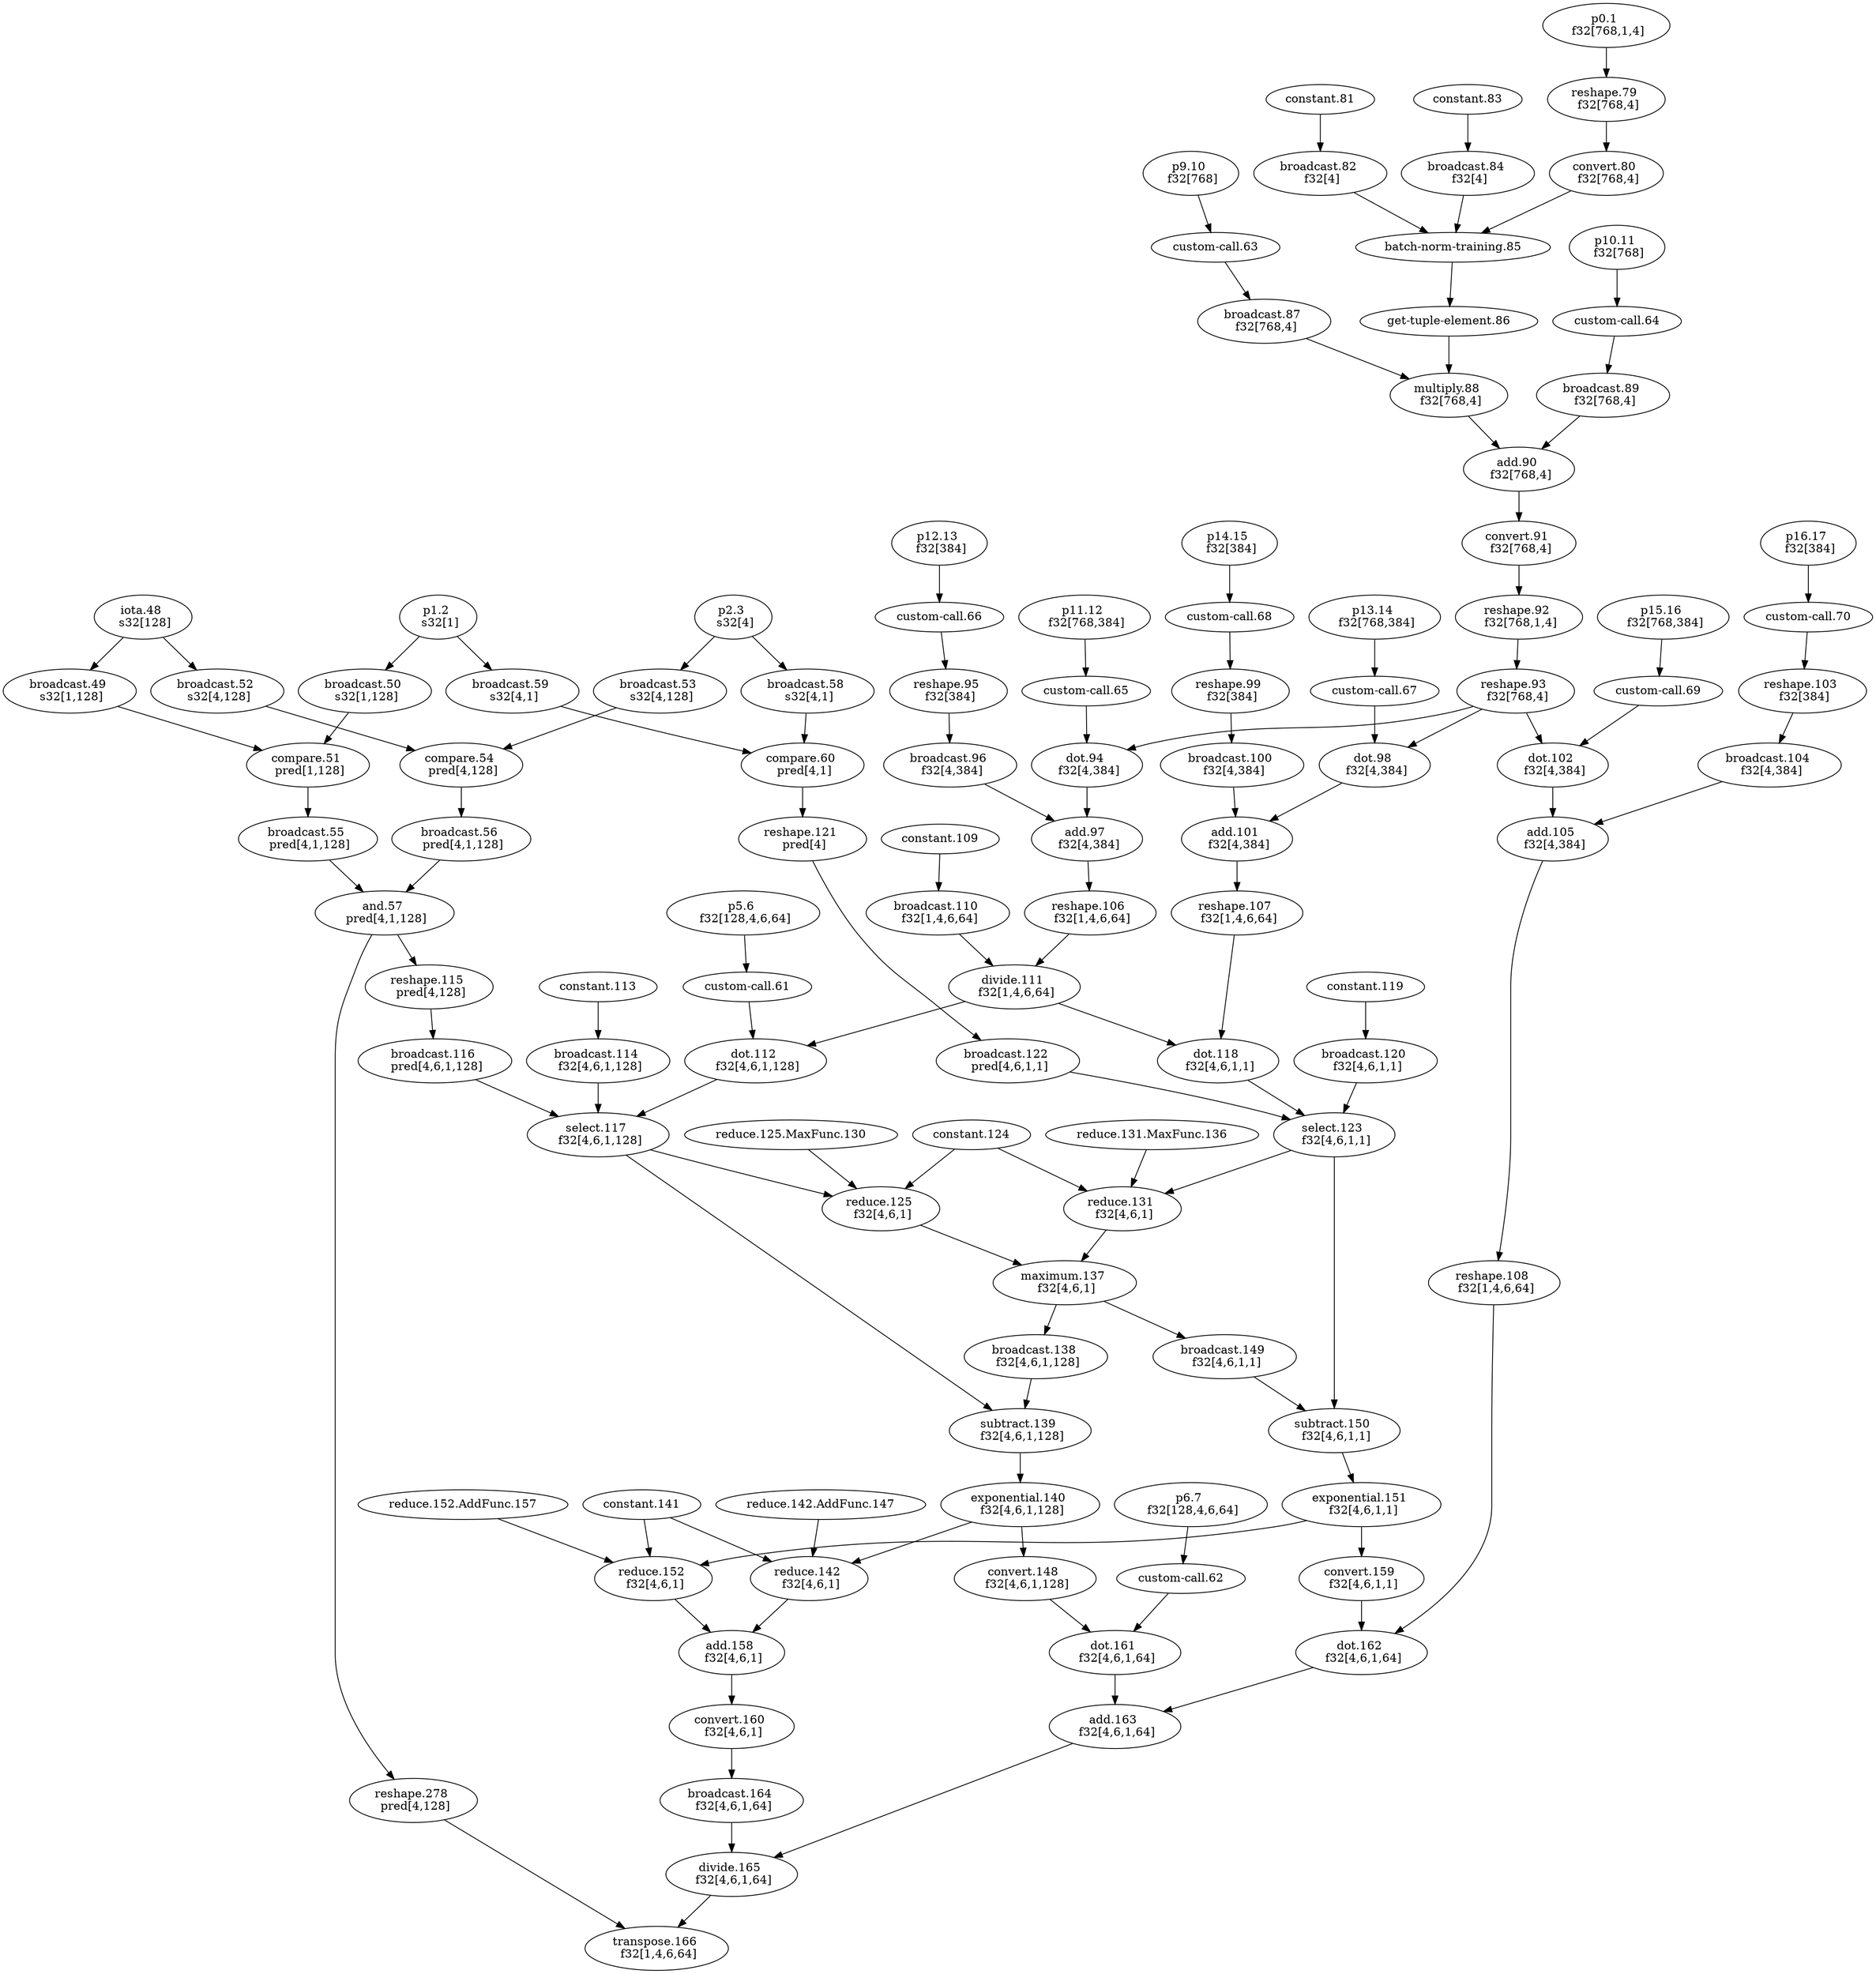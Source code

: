 digraph HloModule { 
	"iota.48" [label="iota.48 \n s32[128]"];
	"broadcast.49" [label="broadcast.49 \n s32[1,128]"];
	"p1.2" [label="p1.2 \n s32[1]"];
	"broadcast.50" [label="broadcast.50 \n s32[1,128]"];
	"compare.51" [label="compare.51 \n pred[1,128]"];
	"broadcast.55" [label="broadcast.55 \n pred[4,1,128]"];
	"broadcast.52" [label="broadcast.52 \n s32[4,128]"];
	"p2.3" [label="p2.3 \n s32[4]"];
	"broadcast.53" [label="broadcast.53 \n s32[4,128]"];
	"compare.54" [label="compare.54 \n pred[4,128]"];
	"broadcast.56" [label="broadcast.56 \n pred[4,1,128]"];
	"and.57" [label="and.57 \n pred[4,1,128]"];
	"reshape.278" [label="reshape.278 \n pred[4,128]"];
	"transpose.166" [label="transpose.166 \n f32[1,4,12,64]"];
	"reshape.115" [label="reshape.115 \n pred[4,128]"];
	"broadcast.116" [label="broadcast.116 \n pred[4,6,1,128]"];
	"p0.1" [label="p0.1 \n f32[768,1,4]"];
	"reshape.79" [label="reshape.79 \n f32[768,4]"];
	"convert.80" [label="convert.80 \n f32[768,4]"];
	"broadcast.82" [label="broadcast.82 \n f32[4]"];
	"broadcast.84" [label="broadcast.84 \n f32[4]"];
	"p9.10" [label="p9.10 \n f32[768]"];
	"broadcast.87" [label="broadcast.87 \n f32[768,4]"];
	"multiply.88" [label="multiply.88 \n f32[768,4]"];
	"p10.11" [label="p10.11 \n f32[768]"];
	"broadcast.89" [label="broadcast.89 \n f32[768,4]"];
	"add.90" [label="add.90 \n f32[768,4]"];
	"convert.91" [label="convert.91 \n f32[768,4]"];
	"reshape.92" [label="reshape.92 \n f32[768,1,4]"];
	"reshape.93" [label="reshape.93 \n f32[768,4]"];
	"p11.12" [label="p11.12 \n f32[768,384]"];
	"dot.94" [label="dot.94 \n f32[4,384]"];
	"p12.13" [label="p12.13 \n f32[384]"];
	"reshape.95" [label="reshape.95 \n f32[384]"];
	"broadcast.96" [label="broadcast.96 \n f32[4,384]"];
	"add.97" [label="add.97 \n f32[4,384]"];
	"reshape.106" [label="reshape.106 \n f32[1,4,6,64]"];
	"broadcast.110" [label="broadcast.110 \n f32[1,4,6,64]"];
	"divide.111" [label="divide.111 \n f32[1,4,6,64]"];
	"p5.6" [label="p5.6 \n f32[128,4,6,64]"];
	"dot.112" [label="dot.112 \n f32[4,6,1,128]"];
	"broadcast.114" [label="broadcast.114 \n f32[4,6,1,128]"];
	"select.117" [label="select.117 \n f32[4,6,1,128]"];
	"reduce.125" [label="reduce.125 \n f32[4,6,1]"];
	"broadcast.59" [label="broadcast.59 \n s32[4,1]"];
	"broadcast.58" [label="broadcast.58 \n s32[4,1]"];
	"compare.60" [label="compare.60 \n pred[4,1]"];
	"reshape.121" [label="reshape.121 \n pred[4]"];
	"broadcast.122" [label="broadcast.122 \n pred[4,6,1,1]"];
	"p13.14" [label="p13.14 \n f32[768,384]"];
	"dot.98" [label="dot.98 \n f32[4,384]"];
	"p14.15" [label="p14.15 \n f32[384]"];
	"reshape.99" [label="reshape.99 \n f32[384]"];
	"broadcast.100" [label="broadcast.100 \n f32[4,384]"];
	"add.101" [label="add.101 \n f32[4,384]"];
	"reshape.107" [label="reshape.107 \n f32[1,4,6,64]"];
	"dot.118" [label="dot.118 \n f32[4,6,1,1]"];
	"broadcast.120" [label="broadcast.120 \n f32[4,6,1,1]"];
	"select.123" [label="select.123 \n f32[4,6,1,1]"];
	"reduce.131" [label="reduce.131 \n f32[4,6,1]"];
	"maximum.137" [label="maximum.137 \n f32[4,6,1]"];
	"broadcast.138" [label="broadcast.138 \n f32[4,6,1,128]"];
	"subtract.139" [label="subtract.139 \n f32[4,6,1,128]"];
	"exponential.140" [label="exponential.140 \n f32[4,6,1,128]"];
	"convert.148" [label="convert.148 \n f32[4,6,1,128]"];
	"p6.7" [label="p6.7 \n f32[128,4,6,64]"];
	"dot.161" [label="dot.161 \n f32[4,6,1,64]"];
	"broadcast.149" [label="broadcast.149 \n f32[4,6,1,1]"];
	"subtract.150" [label="subtract.150 \n f32[4,6,1,1]"];
	"exponential.151" [label="exponential.151 \n f32[4,6,1,1]"];
	"convert.159" [label="convert.159 \n f32[4,6,1,1]"];
	"p15.16" [label="p15.16 \n f32[768,384]"];
	"dot.102" [label="dot.102 \n f32[4,384]"];
	"p16.17" [label="p16.17 \n f32[384]"];
	"reshape.103" [label="reshape.103 \n f32[384]"];
	"broadcast.104" [label="broadcast.104 \n f32[4,384]"];
	"add.105" [label="add.105 \n f32[4,384]"];
	"reshape.108" [label="reshape.108 \n f32[1,4,6,64]"];
	"dot.162" [label="dot.162 \n f32[4,6,1,64]"];
	"add.163" [label="add.163 \n f32[4,6,1,64]"];
	"reduce.142" [label="reduce.142 \n f32[4,6,1]"];
	"reduce.152" [label="reduce.152 \n f32[4,6,1]"];
	"add.158" [label="add.158 \n f32[4,6,1]"];
	"convert.160" [label="convert.160 \n f32[4,6,1]"];
	"broadcast.164" [label="broadcast.164 \n f32[4,6,1,64]"];
	"divide.165" [label="divide.165 \n f32[4,6,1,64]"];
	"transpose.166" [label="transpose.166 \n f32[1,4,6,64]"]; 
 	"iota.48" -> "broadcast.49";
	"p1.2" -> "broadcast.50";
	"broadcast.49" -> "compare.51";
	"broadcast.50" -> "compare.51";
	"compare.51" -> "broadcast.55";
	"iota.48" -> "broadcast.52";
	"p2.3" -> "broadcast.53";
	"broadcast.52" -> "compare.54";
	"broadcast.53" -> "compare.54";
	"compare.54" -> "broadcast.56";
	"broadcast.55" -> "and.57";
	"broadcast.56" -> "and.57";
	"and.57" -> "reshape.278";
	"reshape.278" -> "transpose.166";
	"and.57" -> "reshape.115";
	"reshape.115" -> "broadcast.116";
	"p0.1" -> "reshape.79";
	"reshape.79" -> "convert.80";
	"constant.81" -> "broadcast.82";
	"constant.83" -> "broadcast.84";
	"convert.80" -> "batch-norm-training.85";
	"broadcast.82" -> "batch-norm-training.85";
	"broadcast.84" -> "batch-norm-training.85";
	"batch-norm-training.85" -> "get-tuple-element.86";
	"p9.10" -> "custom-call.63";
	"custom-call.63" -> "broadcast.87";
	"get-tuple-element.86" -> "multiply.88";
	"broadcast.87" -> "multiply.88";
	"p10.11" -> "custom-call.64";
	"custom-call.64" -> "broadcast.89";
	"multiply.88" -> "add.90";
	"broadcast.89" -> "add.90";
	"add.90" -> "convert.91";
	"convert.91" -> "reshape.92";
	"reshape.92" -> "reshape.93";
	"p11.12" -> "custom-call.65";
	"reshape.93" -> "dot.94";
	"custom-call.65" -> "dot.94";
	"p12.13" -> "custom-call.66";
	"custom-call.66" -> "reshape.95";
	"reshape.95" -> "broadcast.96";
	"dot.94" -> "add.97";
	"broadcast.96" -> "add.97";
	"add.97" -> "reshape.106";
	"constant.109" -> "broadcast.110";
	"reshape.106" -> "divide.111";
	"broadcast.110" -> "divide.111";
	"p5.6" -> "custom-call.61";
	"divide.111" -> "dot.112";
	"custom-call.61" -> "dot.112";
	"constant.113" -> "broadcast.114";
	"broadcast.116" -> "select.117";
	"dot.112" -> "select.117";
	"broadcast.114" -> "select.117";
	"select.117" -> "reduce.125";
	"constant.124" -> "reduce.125";
	"reduce.125.MaxFunc.130" -> "reduce.125";
	"p1.2" -> "broadcast.59";
	"p2.3" -> "broadcast.58";
	"broadcast.59" -> "compare.60";
	"broadcast.58" -> "compare.60";
	"compare.60" -> "reshape.121";
	"reshape.121" -> "broadcast.122";
	"p13.14" -> "custom-call.67";
	"reshape.93" -> "dot.98";
	"custom-call.67" -> "dot.98";
	"p14.15" -> "custom-call.68";
	"custom-call.68" -> "reshape.99";
	"reshape.99" -> "broadcast.100";
	"dot.98" -> "add.101";
	"broadcast.100" -> "add.101";
	"add.101" -> "reshape.107";
	"divide.111" -> "dot.118";
	"reshape.107" -> "dot.118";
	"constant.119" -> "broadcast.120";
	"broadcast.122" -> "select.123";
	"dot.118" -> "select.123";
	"broadcast.120" -> "select.123";
	"select.123" -> "reduce.131";
	"constant.124" -> "reduce.131";
	"reduce.131.MaxFunc.136" -> "reduce.131";
	"reduce.125" -> "maximum.137";
	"reduce.131" -> "maximum.137";
	"maximum.137" -> "broadcast.138";
	"select.117" -> "subtract.139";
	"broadcast.138" -> "subtract.139";
	"subtract.139" -> "exponential.140";
	"exponential.140" -> "convert.148";
	"p6.7" -> "custom-call.62";
	"convert.148" -> "dot.161";
	"custom-call.62" -> "dot.161";
	"maximum.137" -> "broadcast.149";
	"select.123" -> "subtract.150";
	"broadcast.149" -> "subtract.150";
	"subtract.150" -> "exponential.151";
	"exponential.151" -> "convert.159";
	"p15.16" -> "custom-call.69";
	"reshape.93" -> "dot.102";
	"custom-call.69" -> "dot.102";
	"p16.17" -> "custom-call.70";
	"custom-call.70" -> "reshape.103";
	"reshape.103" -> "broadcast.104";
	"dot.102" -> "add.105";
	"broadcast.104" -> "add.105";
	"add.105" -> "reshape.108";
	"convert.159" -> "dot.162";
	"reshape.108" -> "dot.162";
	"dot.161" -> "add.163";
	"dot.162" -> "add.163";
	"exponential.140" -> "reduce.142";
	"constant.141" -> "reduce.142";
	"reduce.142.AddFunc.147" -> "reduce.142";
	"exponential.151" -> "reduce.152";
	"constant.141" -> "reduce.152";
	"reduce.152.AddFunc.157" -> "reduce.152";
	"reduce.142" -> "add.158";
	"reduce.152" -> "add.158";
	"add.158" -> "convert.160";
	"convert.160" -> "broadcast.164";
	"add.163" -> "divide.165";
	"broadcast.164" -> "divide.165";
	"divide.165" -> "transpose.166";
 }